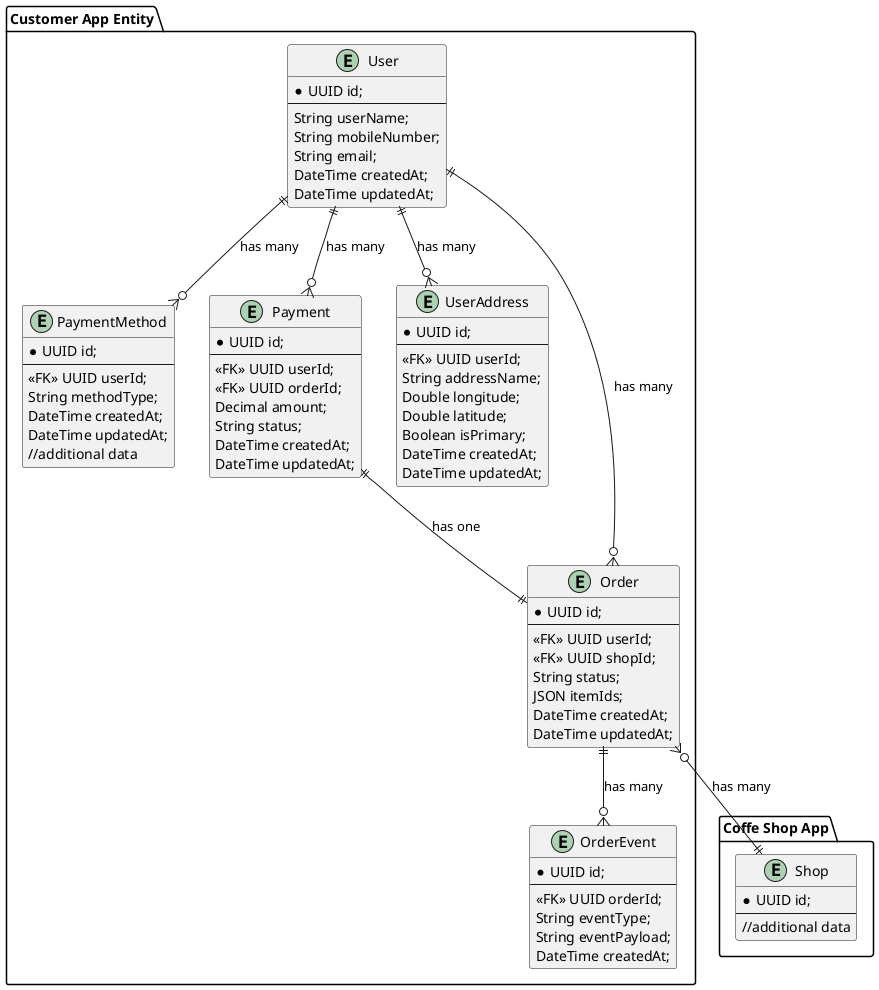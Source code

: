 @startuml

package CustomerAppEntity as "Customer App Entity" {

    entity User {
        * UUID id;
        --
        String userName;
        String mobileNumber;
        String email;
        DateTime createdAt;
        DateTime updatedAt;
    }

    entity PaymentMethod {
        * UUID id;
        --
        <<FK>> UUID userId;
        String methodType;
        DateTime createdAt;
        DateTime updatedAt;
        //additional data
    }

    entity Payment {
        * UUID id;
        --
        <<FK>> UUID userId;
        <<FK>> UUID orderId;
        Decimal amount;
        String status;
        DateTime createdAt;
        DateTime updatedAt;
    }

    entity UserAddress {
        * UUID id;
        --
        <<FK>> UUID userId;
        String addressName;
        Double longitude;
        Double latitude;
        Boolean isPrimary;
        DateTime createdAt;
        DateTime updatedAt;
    }

    entity Order {
        * UUID id;
        --
        <<FK>> UUID userId;
        <<FK>> UUID shopId;
        String status;
        JSON itemIds;
        DateTime createdAt;
        DateTime updatedAt;
    }

    entity OrderEvent {
        * UUID id;
        --
        <<FK>> UUID orderId;
        String eventType;
        String eventPayload;
        DateTime createdAt;
    }
}

package OutSystem as "Coffe Shop App" {
    entity Shop {
        * UUID id;
        --
        //additional data
    }
}

User ||--o{ PaymentMethod : "has many"
User ||--o{ Payment : "has many"
User ||--o{ UserAddress : "has many"
User ||--o{ Order : "has many"

Order ||--o{ OrderEvent : "has many"

Order }o--|| Shop : "has many"
Payment ||--|| Order : "has one"
@enduml